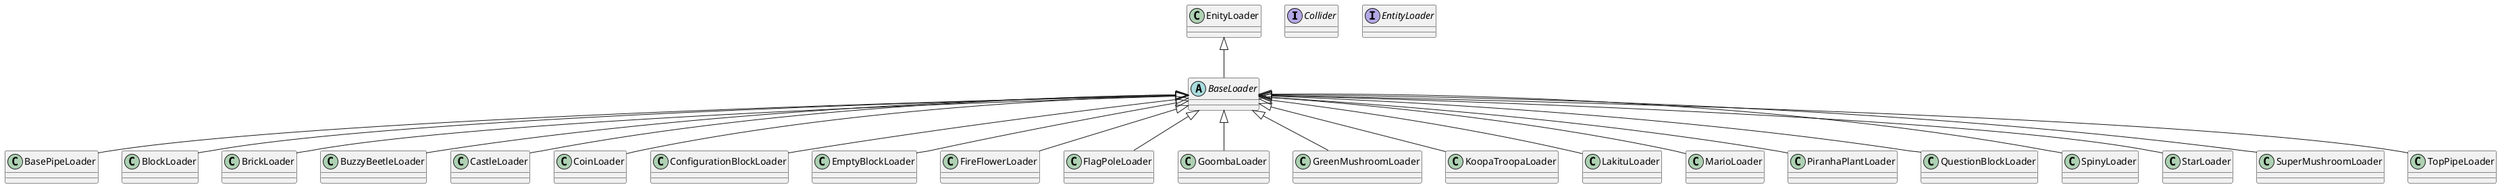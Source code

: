 @startuml

interface Collider
interface EntityLoader
abstract BaseLoader

BaseLoader -u-|> EnityLoader
BasePipeLoader -u-|> BaseLoader
BlockLoader -u-|> BaseLoader
BrickLoader -u-|> BaseLoader
BuzzyBeetleLoader -u-|> BaseLoader
CastleLoader -u-|> BaseLoader
CoinLoader -u-|> BaseLoader
ConfigurationBlockLoader -u-|> BaseLoader
EmptyBlockLoader -u-|> BaseLoader
FireFlowerLoader -u-|> BaseLoader
FlagPoleLoader -u-|> BaseLoader
GoombaLoader -u-|> BaseLoader
GreenMushroomLoader -u-|> BaseLoader
KoopaTroopaLoader -u-|> BaseLoader
LakituLoader -u-|> BaseLoader
MarioLoader -u-|> BaseLoader
PiranhaPlantLoader -u-|> BaseLoader
QuestionBlockLoader -u-|> BaseLoader
SpinyLoader -u-|> BaseLoader
StarLoader -u-|> BaseLoader
SuperMushroomLoader -u-|> BaseLoader
TopPipeLoader -u-|> BaseLoader
@enduml
